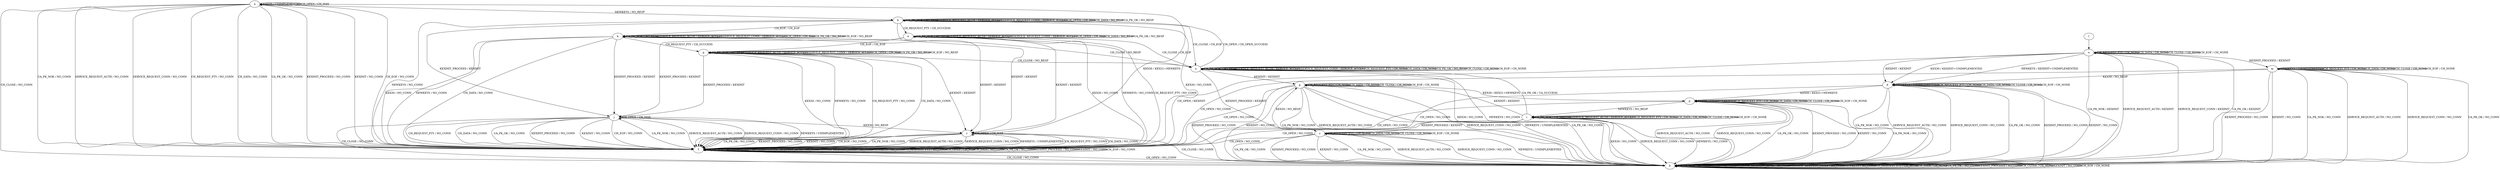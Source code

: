 digraph "" {
	graph ["Incoming time"=0.0634317398071289,
		"Outgoing time"=0.12357378005981445,
		Output="{'States': 18, 'Transitions': 222, 'Filename': '../results/ssh/DropBear-DropBear-msat-4.dot'}",
		Reference="{'States': 18, 'Transitions': 222, 'Filename': '../subjects/ssh/DropBear.dot'}",
		Solver=msat,
		Updated="{'States': 18, 'Transitions': 222, 'Filename': '../subjects/ssh/DropBear.dot'}",
		"f-measure"=1.0,
		precision=1.0,
		recall=1.0
	];
	a -> a	[key=0,
		label="KEX30 / UNIMPLEMENTED"];
	a -> a	[key=1,
		label="CH_OPEN / CH_MAX"];
	a -> b	[key=0,
		label="NEWKEYS / NO_RESP"];
	a -> f	[key=0,
		label="UA_PK_NOK / NO_CONN"];
	a -> f	[key=1,
		label="SERVICE_REQUEST_AUTH / NO_CONN"];
	a -> f	[key=2,
		label="SERVICE_REQUEST_CONN / NO_CONN"];
	a -> f	[key=3,
		label="CH_REQUEST_PTY / NO_CONN"];
	a -> f	[key=4,
		label="CH_DATA / NO_CONN"];
	a -> f	[key=5,
		label="UA_PK_OK / NO_CONN"];
	a -> f	[key=6,
		label="KEXINIT_PROCEED / NO_CONN"];
	a -> f	[key=7,
		label="KEXINIT / NO_CONN"];
	a -> f	[key=8,
		label="CH_EOF / NO_CONN"];
	a -> h	[key=0,
		label="CH_CLOSE / NO_CONN"];
	b -> b	[key=0,
		label="UA_PK_NOK / NO_RESP"];
	b -> b	[key=1,
		label="SERVICE_REQUEST_AUTH / SERVICE_ACCEPT"];
	b -> b	[key=2,
		label="SERVICE_REQUEST_CONN / SERVICE_ACCEPT"];
	b -> b	[key=3,
		label="CH_OPEN / CH_MAX"];
	b -> b	[key=4,
		label="CH_DATA / NO_RESP"];
	b -> b	[key=5,
		label="UA_PK_OK / NO_RESP"];
	b -> e	[key=0,
		label="CH_REQUEST_PTY / CH_SUCCESS"];
	b -> f	[key=0,
		label="KEX30 / NO_CONN"];
	b -> f	[key=1,
		label="NEWKEYS / NO_CONN"];
	b -> j	[key=0,
		label="KEXINIT_PROCEED / KEXINIT"];
	b -> k	[key=0,
		label="CH_EOF / CH_EOF"];
	b -> n	[key=0,
		label="CH_CLOSE / CH_EOF"];
	b -> r	[key=0,
		label="KEXINIT / KEXINIT"];
	c -> c	[key=0,
		label="CH_REQUEST_PTY / CH_NONE"];
	c -> c	[key=1,
		label="CH_DATA / CH_NONE"];
	c -> c	[key=2,
		label="CH_CLOSE / CH_NONE"];
	c -> c	[key=3,
		label="CH_EOF / CH_NONE"];
	c -> f	[key=0,
		label="CH_OPEN / NO_CONN"];
	c -> g	[key=0,
		label="KEX30 / NO_RESP"];
	c -> h	[key=0,
		label="UA_PK_NOK / NO_CONN"];
	c -> h	[key=1,
		label="SERVICE_REQUEST_AUTH / NO_CONN"];
	c -> h	[key=2,
		label="SERVICE_REQUEST_CONN / NO_CONN"];
	c -> h	[key=3,
		label="NEWKEYS / UNIMPLEMENTED"];
	c -> h	[key=4,
		label="UA_PK_OK / NO_CONN"];
	c -> h	[key=5,
		label="KEXINIT_PROCEED / NO_CONN"];
	c -> h	[key=6,
		label="KEXINIT / NO_CONN"];
	d -> d	[key=0,
		label="NEWKEYS / UNIMPLEMENTED"];
	d -> d	[key=1,
		label="CH_REQUEST_PTY / CH_NONE"];
	d -> d	[key=2,
		label="CH_DATA / CH_NONE"];
	d -> d	[key=3,
		label="CH_CLOSE / CH_NONE"];
	d -> d	[key=4,
		label="CH_EOF / CH_NONE"];
	d -> f	[key=0,
		label="CH_OPEN / NO_CONN"];
	d -> h	[key=0,
		label="UA_PK_NOK / NO_CONN"];
	d -> h	[key=1,
		label="SERVICE_REQUEST_AUTH / NO_CONN"];
	d -> h	[key=2,
		label="SERVICE_REQUEST_CONN / NO_CONN"];
	d -> h	[key=3,
		label="UA_PK_OK / NO_CONN"];
	d -> h	[key=4,
		label="KEXINIT_PROCEED / NO_CONN"];
	d -> h	[key=5,
		label="KEXINIT / NO_CONN"];
	d -> p	[key=0,
		label="KEX30 / KEX31+NEWKEYS"];
	e -> e	[key=0,
		label="UA_PK_NOK / NO_RESP"];
	e -> e	[key=1,
		label="SERVICE_REQUEST_AUTH / SERVICE_ACCEPT"];
	e -> e	[key=2,
		label="SERVICE_REQUEST_CONN / SERVICE_ACCEPT"];
	e -> e	[key=3,
		label="CH_OPEN / CH_MAX"];
	e -> e	[key=4,
		label="CH_DATA / NO_RESP"];
	e -> e	[key=5,
		label="UA_PK_OK / NO_RESP"];
	e -> f	[key=0,
		label="KEX30 / NO_CONN"];
	e -> f	[key=1,
		label="NEWKEYS / NO_CONN"];
	e -> f	[key=2,
		label="CH_REQUEST_PTY / NO_CONN"];
	e -> j	[key=0,
		label="KEXINIT_PROCEED / KEXINIT"];
	e -> n	[key=0,
		label="CH_CLOSE / CH_EOF"];
	e -> q	[key=0,
		label="CH_EOF / CH_EOF"];
	e -> r	[key=0,
		label="KEXINIT / KEXINIT"];
	f -> f	[key=0,
		label="UA_PK_NOK / NO_CONN"];
	f -> f	[key=1,
		label="KEX30 / NO_CONN"];
	f -> f	[key=2,
		label="SERVICE_REQUEST_AUTH / NO_CONN"];
	f -> f	[key=3,
		label="SERVICE_REQUEST_CONN / NO_CONN"];
	f -> f	[key=4,
		label="NEWKEYS / NO_CONN"];
	f -> f	[key=5,
		label="CH_REQUEST_PTY / NO_CONN"];
	f -> f	[key=6,
		label="CH_OPEN / CH_MAX"];
	f -> f	[key=7,
		label="CH_DATA / NO_CONN"];
	f -> f	[key=8,
		label="UA_PK_OK / NO_CONN"];
	f -> f	[key=9,
		label="KEXINIT_PROCEED / NO_CONN"];
	f -> f	[key=10,
		label="KEXINIT / NO_CONN"];
	f -> f	[key=11,
		label="CH_EOF / NO_CONN"];
	f -> h	[key=0,
		label="CH_CLOSE / NO_CONN"];
	g -> f	[key=0,
		label="CH_OPEN / NO_CONN"];
	g -> g	[key=0,
		label="CH_REQUEST_PTY / CH_NONE"];
	g -> g	[key=1,
		label="CH_DATA / CH_NONE"];
	g -> g	[key=2,
		label="CH_CLOSE / CH_NONE"];
	g -> g	[key=3,
		label="CH_EOF / CH_NONE"];
	g -> h	[key=0,
		label="UA_PK_NOK / NO_CONN"];
	g -> h	[key=1,
		label="SERVICE_REQUEST_AUTH / NO_CONN"];
	g -> h	[key=2,
		label="SERVICE_REQUEST_CONN / NO_CONN"];
	g -> h	[key=3,
		label="NEWKEYS / UNIMPLEMENTED"];
	g -> h	[key=4,
		label="UA_PK_OK / NO_CONN"];
	g -> h	[key=5,
		label="KEXINIT_PROCEED / NO_CONN"];
	g -> h	[key=6,
		label="KEXINIT / NO_CONN"];
	g -> p	[key=0,
		label="KEX30 / KEX31+NEWKEYS"];
	h -> f	[key=0,
		label="CH_OPEN / NO_CONN"];
	h -> h	[key=0,
		label="UA_PK_NOK / NO_CONN"];
	h -> h	[key=1,
		label="KEX30 / NO_CONN"];
	h -> h	[key=2,
		label="SERVICE_REQUEST_AUTH / NO_CONN"];
	h -> h	[key=3,
		label="SERVICE_REQUEST_CONN / NO_CONN"];
	h -> h	[key=4,
		label="NEWKEYS / NO_CONN"];
	h -> h	[key=5,
		label="CH_REQUEST_PTY / CH_NONE"];
	h -> h	[key=6,
		label="CH_DATA / CH_NONE"];
	h -> h	[key=7,
		label="UA_PK_OK / NO_CONN"];
	h -> h	[key=8,
		label="KEXINIT_PROCEED / NO_CONN"];
	h -> h	[key=9,
		label="CH_CLOSE / CH_NONE"];
	h -> h	[key=10,
		label="KEXINIT / NO_CONN"];
	h -> h	[key=11,
		label="CH_EOF / CH_NONE"];
	i -> c	[key=0,
		label="KEXINIT_PROCEED / KEXINIT"];
	i -> f	[key=0,
		label="CH_OPEN / NO_CONN"];
	i -> g	[key=0,
		label="KEXINIT / KEXINIT"];
	i -> h	[key=0,
		label="KEX30 / NO_CONN"];
	i -> h	[key=1,
		label="SERVICE_REQUEST_CONN / NO_CONN"];
	i -> h	[key=2,
		label="NEWKEYS / NO_CONN"];
	i -> i	[key=0,
		label="UA_PK_NOK / UA_FAILURE"];
	i -> i	[key=1,
		label="SERVICE_REQUEST_AUTH / SERVICE_ACCEPT"];
	i -> i	[key=2,
		label="CH_REQUEST_PTY / CH_NONE"];
	i -> i	[key=3,
		label="CH_DATA / CH_NONE"];
	i -> i	[key=4,
		label="CH_CLOSE / CH_NONE"];
	i -> i	[key=5,
		label="CH_EOF / CH_NONE"];
	i -> n	[key=0,
		label="UA_PK_OK / UA_SUCCESS"];
	j -> f	[key=0,
		label="UA_PK_NOK / NO_CONN"];
	j -> f	[key=1,
		label="SERVICE_REQUEST_AUTH / NO_CONN"];
	j -> f	[key=2,
		label="SERVICE_REQUEST_CONN / NO_CONN"];
	j -> f	[key=3,
		label="NEWKEYS / UNIMPLEMENTED"];
	j -> f	[key=4,
		label="CH_REQUEST_PTY / NO_CONN"];
	j -> f	[key=5,
		label="CH_DATA / NO_CONN"];
	j -> f	[key=6,
		label="UA_PK_OK / NO_CONN"];
	j -> f	[key=7,
		label="KEXINIT_PROCEED / NO_CONN"];
	j -> f	[key=8,
		label="KEXINIT / NO_CONN"];
	j -> f	[key=9,
		label="CH_EOF / NO_CONN"];
	j -> h	[key=0,
		label="CH_CLOSE / NO_CONN"];
	j -> j	[key=0,
		label="CH_OPEN / CH_MAX"];
	j -> r	[key=0,
		label="KEX30 / NO_RESP"];
	k -> f	[key=0,
		label="KEX30 / NO_CONN"];
	k -> f	[key=1,
		label="NEWKEYS / NO_CONN"];
	k -> f	[key=2,
		label="CH_DATA / NO_CONN"];
	k -> j	[key=0,
		label="KEXINIT_PROCEED / KEXINIT"];
	k -> k	[key=0,
		label="UA_PK_NOK / NO_RESP"];
	k -> k	[key=1,
		label="SERVICE_REQUEST_AUTH / SERVICE_ACCEPT"];
	k -> k	[key=2,
		label="SERVICE_REQUEST_CONN / SERVICE_ACCEPT"];
	k -> k	[key=3,
		label="CH_OPEN / CH_MAX"];
	k -> k	[key=4,
		label="UA_PK_OK / NO_RESP"];
	k -> k	[key=5,
		label="CH_EOF / NO_RESP"];
	k -> n	[key=0,
		label="CH_CLOSE / NO_RESP"];
	k -> q	[key=0,
		label="CH_REQUEST_PTY / CH_SUCCESS"];
	k -> r	[key=0,
		label="KEXINIT / KEXINIT"];
	l -> o	[key=0];
	m -> d	[key=0,
		label="KEX30 / NO_RESP"];
	m -> f	[key=0,
		label="CH_OPEN / NO_CONN"];
	m -> h	[key=0,
		label="UA_PK_NOK / NO_CONN"];
	m -> h	[key=1,
		label="SERVICE_REQUEST_AUTH / NO_CONN"];
	m -> h	[key=2,
		label="SERVICE_REQUEST_CONN / NO_CONN"];
	m -> h	[key=3,
		label="UA_PK_OK / NO_CONN"];
	m -> h	[key=4,
		label="KEXINIT_PROCEED / NO_CONN"];
	m -> h	[key=5,
		label="KEXINIT / NO_CONN"];
	m -> m	[key=0,
		label="NEWKEYS / UNIMPLEMENTED"];
	m -> m	[key=1,
		label="CH_REQUEST_PTY / CH_NONE"];
	m -> m	[key=2,
		label="CH_DATA / CH_NONE"];
	m -> m	[key=3,
		label="CH_CLOSE / CH_NONE"];
	m -> m	[key=4,
		label="CH_EOF / CH_NONE"];
	n -> b	[key=0,
		label="CH_OPEN / CH_OPEN_SUCCESS"];
	n -> c	[key=0,
		label="KEXINIT_PROCEED / KEXINIT"];
	n -> g	[key=0,
		label="KEXINIT / KEXINIT"];
	n -> h	[key=0,
		label="KEX30 / NO_CONN"];
	n -> h	[key=1,
		label="NEWKEYS / NO_CONN"];
	n -> n	[key=0,
		label="UA_PK_NOK / NO_RESP"];
	n -> n	[key=1,
		label="SERVICE_REQUEST_AUTH / SERVICE_ACCEPT"];
	n -> n	[key=2,
		label="SERVICE_REQUEST_CONN / SERVICE_ACCEPT"];
	n -> n	[key=3,
		label="CH_REQUEST_PTY / CH_NONE"];
	n -> n	[key=4,
		label="CH_DATA / CH_NONE"];
	n -> n	[key=5,
		label="UA_PK_OK / NO_RESP"];
	n -> n	[key=6,
		label="CH_CLOSE / CH_NONE"];
	n -> n	[key=7,
		label="CH_EOF / CH_NONE"];
	o -> d	[key=0,
		label="KEX30 / KEXINIT+UNIMPLEMENTED"];
	o -> d	[key=1,
		label="NEWKEYS / KEXINIT+UNIMPLEMENTED"];
	o -> d	[key=2,
		label="KEXINIT / KEXINIT"];
	o -> f	[key=0,
		label="CH_OPEN / KEXINIT"];
	o -> h	[key=0,
		label="UA_PK_NOK / KEXINIT"];
	o -> h	[key=1,
		label="SERVICE_REQUEST_AUTH / KEXINIT"];
	o -> h	[key=2,
		label="SERVICE_REQUEST_CONN / KEXINIT"];
	o -> h	[key=3,
		label="UA_PK_OK / KEXINIT"];
	o -> m	[key=0,
		label="KEXINIT_PROCEED / KEXINIT"];
	o -> o	[key=0,
		label="CH_REQUEST_PTY / CH_NONE"];
	o -> o	[key=1,
		label="CH_DATA / CH_NONE"];
	o -> o	[key=2,
		label="CH_CLOSE / CH_NONE"];
	o -> o	[key=3,
		label="CH_EOF / CH_NONE"];
	p -> f	[key=0,
		label="CH_OPEN / NO_CONN"];
	p -> h	[key=0,
		label="UA_PK_NOK / NO_CONN"];
	p -> h	[key=1,
		label="SERVICE_REQUEST_AUTH / NO_CONN"];
	p -> h	[key=2,
		label="SERVICE_REQUEST_CONN / NO_CONN"];
	p -> h	[key=3,
		label="UA_PK_OK / NO_CONN"];
	p -> h	[key=4,
		label="KEXINIT_PROCEED / NO_CONN"];
	p -> h	[key=5,
		label="KEXINIT / NO_CONN"];
	p -> i	[key=0,
		label="NEWKEYS / NO_RESP"];
	p -> p	[key=0,
		label="KEX30 / UNIMPLEMENTED"];
	p -> p	[key=1,
		label="CH_REQUEST_PTY / CH_NONE"];
	p -> p	[key=2,
		label="CH_DATA / CH_NONE"];
	p -> p	[key=3,
		label="CH_CLOSE / CH_NONE"];
	p -> p	[key=4,
		label="CH_EOF / CH_NONE"];
	q -> f	[key=0,
		label="KEX30 / NO_CONN"];
	q -> f	[key=1,
		label="NEWKEYS / NO_CONN"];
	q -> f	[key=2,
		label="CH_REQUEST_PTY / NO_CONN"];
	q -> f	[key=3,
		label="CH_DATA / NO_CONN"];
	q -> j	[key=0,
		label="KEXINIT_PROCEED / KEXINIT"];
	q -> n	[key=0,
		label="CH_CLOSE / NO_RESP"];
	q -> q	[key=0,
		label="UA_PK_NOK / NO_RESP"];
	q -> q	[key=1,
		label="SERVICE_REQUEST_AUTH / SERVICE_ACCEPT"];
	q -> q	[key=2,
		label="SERVICE_REQUEST_CONN / SERVICE_ACCEPT"];
	q -> q	[key=3,
		label="CH_OPEN / CH_MAX"];
	q -> q	[key=4,
		label="UA_PK_OK / NO_RESP"];
	q -> q	[key=5,
		label="CH_EOF / NO_RESP"];
	q -> r	[key=0,
		label="KEXINIT / KEXINIT"];
	r -> a	[key=0,
		label="KEX30 / KEX31+NEWKEYS"];
	r -> f	[key=0,
		label="UA_PK_NOK / NO_CONN"];
	r -> f	[key=1,
		label="SERVICE_REQUEST_AUTH / NO_CONN"];
	r -> f	[key=2,
		label="SERVICE_REQUEST_CONN / NO_CONN"];
	r -> f	[key=3,
		label="NEWKEYS / UNIMPLEMENTED"];
	r -> f	[key=4,
		label="CH_REQUEST_PTY / NO_CONN"];
	r -> f	[key=5,
		label="CH_DATA / NO_CONN"];
	r -> f	[key=6,
		label="UA_PK_OK / NO_CONN"];
	r -> f	[key=7,
		label="KEXINIT_PROCEED / NO_CONN"];
	r -> f	[key=8,
		label="KEXINIT / NO_CONN"];
	r -> f	[key=9,
		label="CH_EOF / NO_CONN"];
	r -> h	[key=0,
		label="CH_CLOSE / NO_CONN"];
	r -> r	[key=0,
		label="CH_OPEN / CH_MAX"];
}
